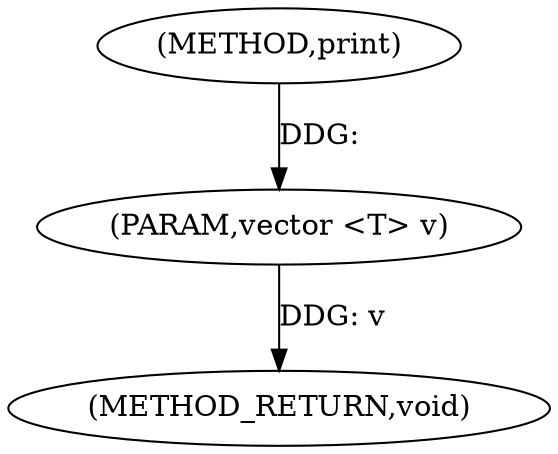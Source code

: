 digraph "print" {  
"1000152" [label = "(METHOD,print)" ]
"1000155" [label = "(METHOD_RETURN,void)" ]
"1000153" [label = "(PARAM,vector <T> v)" ]
  "1000153" -> "1000155"  [ label = "DDG: v"] 
  "1000152" -> "1000153"  [ label = "DDG: "] 
}
